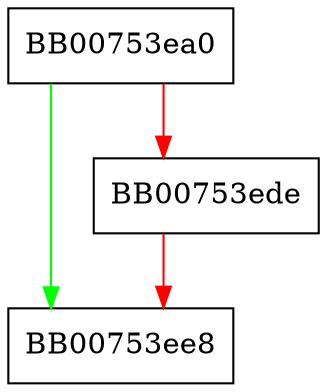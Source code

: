 digraph pkey_ec_verify {
  node [shape="box"];
  graph [splines=ortho];
  BB00753ea0 -> BB00753ee8 [color="green"];
  BB00753ea0 -> BB00753ede [color="red"];
  BB00753ede -> BB00753ee8 [color="red"];
}